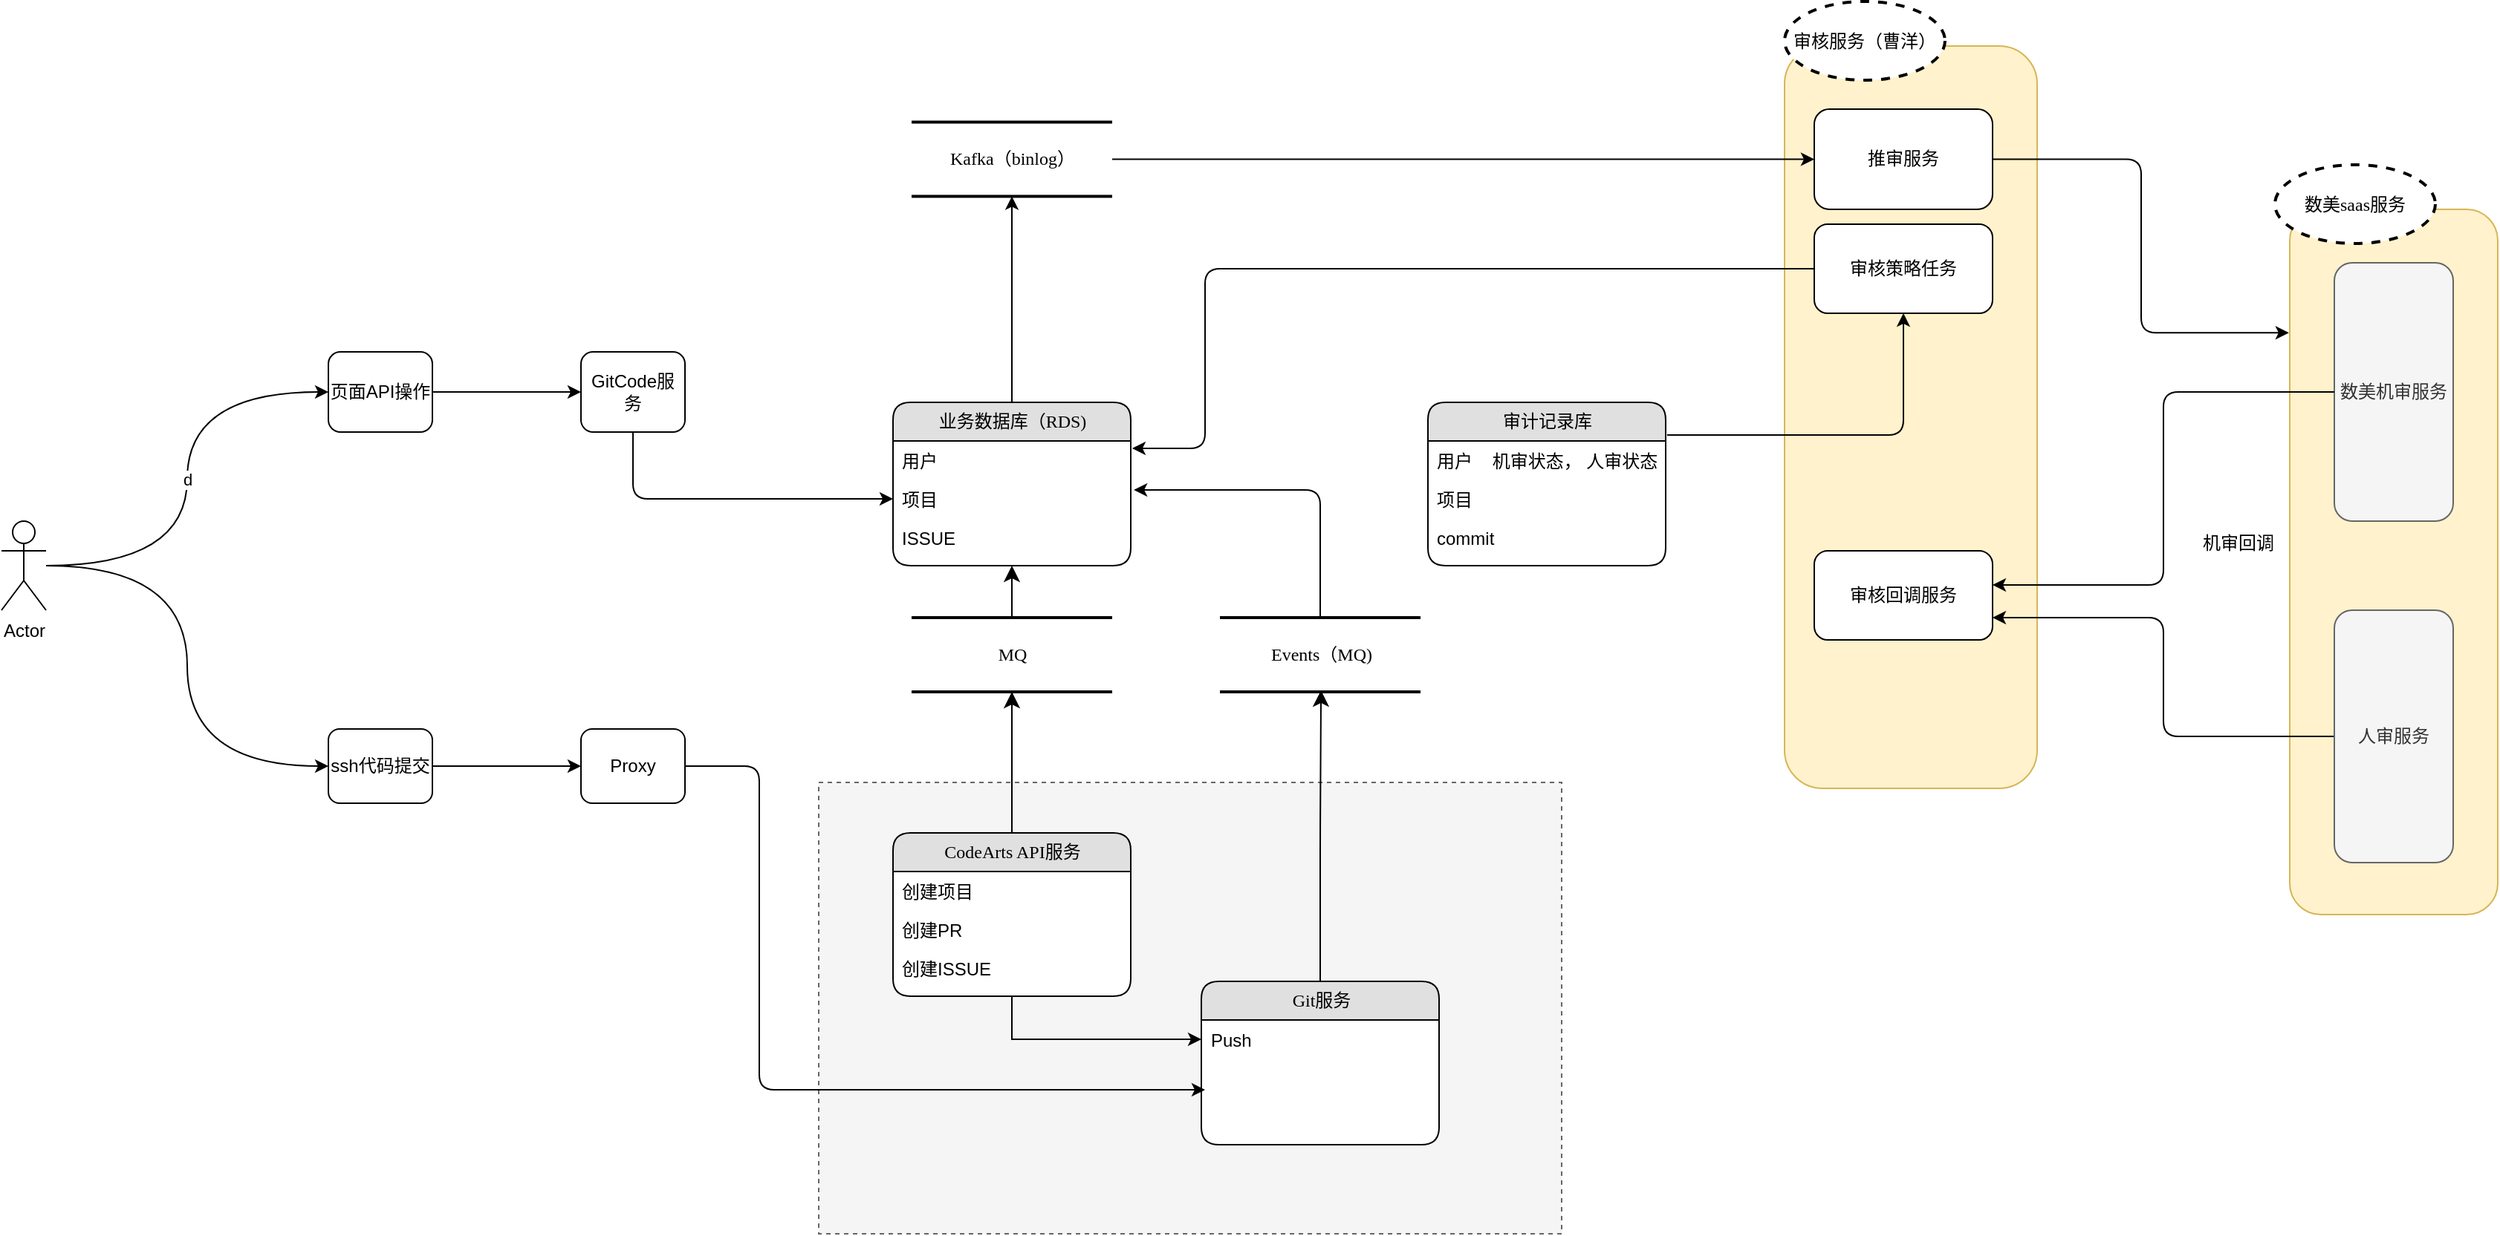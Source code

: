 <mxfile version="24.7.7">
  <diagram name="Page-1" id="5d7acffa-a066-3a61-03fe-96351882024d">
    <mxGraphModel dx="2126" dy="733" grid="1" gridSize="10" guides="1" tooltips="1" connect="1" arrows="1" fold="1" page="1" pageScale="1" pageWidth="1100" pageHeight="850" background="#ffffff" math="0" shadow="0">
      <root>
        <mxCell id="0" />
        <mxCell id="1" parent="0" />
        <mxCell id="vtATLOSWXIryipIcziMr-9" value="" style="rounded=1;whiteSpace=wrap;html=1;fillColor=#fff2cc;strokeColor=#d6b656;" vertex="1" parent="1">
          <mxGeometry x="1010" y="40" width="170" height="500" as="geometry" />
        </mxCell>
        <mxCell id="imnt6nDGJXxiNWujyOB6-51" value="" style="rounded=0;whiteSpace=wrap;html=1;fillColor=#f5f5f5;fontColor=#333333;strokeColor=#666666;dashed=1;" parent="1" vertex="1">
          <mxGeometry x="360" y="536" width="500" height="304" as="geometry" />
        </mxCell>
        <mxCell id="imnt6nDGJXxiNWujyOB6-49" value="" style="rounded=1;whiteSpace=wrap;html=1;fillColor=#fff2cc;strokeColor=#d6b656;" parent="1" vertex="1">
          <mxGeometry x="1350" y="150" width="140" height="475" as="geometry" />
        </mxCell>
        <mxCell id="2debaab0fafb2da2-10" value="MQ" style="html=1;rounded=0;shadow=0;comic=0;labelBackgroundColor=none;strokeWidth=2;fontFamily=Verdana;fontSize=12;align=center;shape=mxgraph.ios7ui.horLines;" parent="1" vertex="1">
          <mxGeometry x="422.5" y="425" width="135" height="50" as="geometry" />
        </mxCell>
        <mxCell id="imnt6nDGJXxiNWujyOB6-6" style="edgeStyle=orthogonalEdgeStyle;rounded=0;orthogonalLoop=1;jettySize=auto;html=1;" parent="1" source="21ea969265ad0168-14" edge="1" target="imnt6nDGJXxiNWujyOB6-7">
          <mxGeometry relative="1" as="geometry">
            <mxPoint x="490" y="200" as="targetPoint" />
          </mxGeometry>
        </mxCell>
        <mxCell id="21ea969265ad0168-14" value="业务数据库（RDS)" style="swimlane;html=1;fontStyle=0;childLayout=stackLayout;horizontal=1;startSize=26;fillColor=#e0e0e0;horizontalStack=0;resizeParent=1;resizeLast=0;collapsible=1;marginBottom=0;swimlaneFillColor=#ffffff;align=center;rounded=1;shadow=0;comic=0;labelBackgroundColor=none;strokeWidth=1;fontFamily=Verdana;fontSize=12" parent="1" vertex="1">
          <mxGeometry x="410" y="280" width="160" height="110" as="geometry" />
        </mxCell>
        <mxCell id="21ea969265ad0168-15" value="用户" style="text;html=1;strokeColor=none;fillColor=none;spacingLeft=4;spacingRight=4;whiteSpace=wrap;overflow=hidden;rotatable=0;points=[[0,0.5],[1,0.5]];portConstraint=eastwest;" parent="21ea969265ad0168-14" vertex="1">
          <mxGeometry y="26" width="160" height="26" as="geometry" />
        </mxCell>
        <mxCell id="21ea969265ad0168-16" value="项目" style="text;html=1;strokeColor=none;fillColor=none;spacingLeft=4;spacingRight=4;whiteSpace=wrap;overflow=hidden;rotatable=0;points=[[0,0.5],[1,0.5]];portConstraint=eastwest;" parent="21ea969265ad0168-14" vertex="1">
          <mxGeometry y="52" width="160" height="26" as="geometry" />
        </mxCell>
        <mxCell id="21ea969265ad0168-17" value="ISSUE" style="text;html=1;strokeColor=none;fillColor=none;spacingLeft=4;spacingRight=4;whiteSpace=wrap;overflow=hidden;rotatable=0;points=[[0,0.5],[1,0.5]];portConstraint=eastwest;" parent="21ea969265ad0168-14" vertex="1">
          <mxGeometry y="78" width="160" height="26" as="geometry" />
        </mxCell>
        <mxCell id="vtATLOSWXIryipIcziMr-11" style="edgeStyle=orthogonalEdgeStyle;rounded=0;orthogonalLoop=1;jettySize=auto;html=1;" edge="1" parent="1" source="21ea969265ad0168-18" target="21ea969265ad0168-27">
          <mxGeometry relative="1" as="geometry" />
        </mxCell>
        <mxCell id="21ea969265ad0168-18" value="CodeArts API服务" style="swimlane;html=1;fontStyle=0;childLayout=stackLayout;horizontal=1;startSize=26;fillColor=#e0e0e0;horizontalStack=0;resizeParent=1;resizeLast=0;collapsible=1;marginBottom=0;swimlaneFillColor=#ffffff;align=center;rounded=1;shadow=0;comic=0;labelBackgroundColor=none;strokeWidth=1;fontFamily=Verdana;fontSize=12" parent="1" vertex="1">
          <mxGeometry x="410" y="570" width="160" height="110" as="geometry" />
        </mxCell>
        <mxCell id="21ea969265ad0168-20" value="创建项目" style="text;html=1;strokeColor=none;fillColor=none;spacingLeft=4;spacingRight=4;whiteSpace=wrap;overflow=hidden;rotatable=0;points=[[0,0.5],[1,0.5]];portConstraint=eastwest;" parent="21ea969265ad0168-18" vertex="1">
          <mxGeometry y="26" width="160" height="26" as="geometry" />
        </mxCell>
        <mxCell id="21ea969265ad0168-51" value="创建PR" style="text;html=1;strokeColor=none;fillColor=none;spacingLeft=4;spacingRight=4;whiteSpace=wrap;overflow=hidden;rotatable=0;points=[[0,0.5],[1,0.5]];portConstraint=eastwest;" parent="21ea969265ad0168-18" vertex="1">
          <mxGeometry y="52" width="160" height="26" as="geometry" />
        </mxCell>
        <mxCell id="21ea969265ad0168-21" value="创建ISSUE" style="text;html=1;strokeColor=none;fillColor=none;spacingLeft=4;spacingRight=4;whiteSpace=wrap;overflow=hidden;rotatable=0;points=[[0,0.5],[1,0.5]];portConstraint=eastwest;" parent="21ea969265ad0168-18" vertex="1">
          <mxGeometry y="78" width="160" height="26" as="geometry" />
        </mxCell>
        <mxCell id="21ea969265ad0168-26" value="Git服务" style="swimlane;html=1;fontStyle=0;childLayout=stackLayout;horizontal=1;startSize=26;fillColor=#e0e0e0;horizontalStack=0;resizeParent=1;resizeLast=0;collapsible=1;marginBottom=0;swimlaneFillColor=#ffffff;align=center;rounded=1;shadow=0;comic=0;labelBackgroundColor=none;strokeWidth=1;fontFamily=Verdana;fontSize=12" parent="1" vertex="1">
          <mxGeometry x="617.5" y="670" width="160" height="110" as="geometry" />
        </mxCell>
        <mxCell id="21ea969265ad0168-27" value="Push" style="text;html=1;strokeColor=none;fillColor=none;spacingLeft=4;spacingRight=4;whiteSpace=wrap;overflow=hidden;rotatable=0;points=[[0,0.5],[1,0.5]];portConstraint=eastwest;" parent="21ea969265ad0168-26" vertex="1">
          <mxGeometry y="26" width="160" height="26" as="geometry" />
        </mxCell>
        <mxCell id="21ea969265ad0168-30" value="Events（MQ)" style="html=1;rounded=0;shadow=0;comic=0;labelBackgroundColor=none;strokeWidth=2;fontFamily=Verdana;fontSize=12;align=center;shape=mxgraph.ios7ui.horLines;" parent="1" vertex="1">
          <mxGeometry x="630" y="425" width="135" height="50" as="geometry" />
        </mxCell>
        <mxCell id="21ea969265ad0168-31" style="edgeStyle=none;html=1;labelBackgroundColor=none;startFill=0;startSize=8;endFill=1;endSize=8;fontFamily=Verdana;fontSize=12;" parent="1" source="21ea969265ad0168-18" target="2debaab0fafb2da2-10" edge="1">
          <mxGeometry relative="1" as="geometry" />
        </mxCell>
        <mxCell id="21ea969265ad0168-32" style="edgeStyle=none;html=1;labelBackgroundColor=none;startFill=0;startSize=8;endFill=1;endSize=8;fontFamily=Verdana;fontSize=12;" parent="1" source="2debaab0fafb2da2-10" target="21ea969265ad0168-14" edge="1">
          <mxGeometry relative="1" as="geometry" />
        </mxCell>
        <mxCell id="21ea969265ad0168-37" style="edgeStyle=orthogonalEdgeStyle;html=1;labelBackgroundColor=none;startFill=0;startSize=8;endFill=1;endSize=8;fontFamily=Verdana;fontSize=12;entryX=0.504;entryY=0.98;entryDx=0;entryDy=0;entryPerimeter=0;" parent="1" source="21ea969265ad0168-26" target="21ea969265ad0168-30" edge="1">
          <mxGeometry relative="1" as="geometry" />
        </mxCell>
        <mxCell id="imnt6nDGJXxiNWujyOB6-5" style="edgeStyle=orthogonalEdgeStyle;rounded=1;orthogonalLoop=1;jettySize=auto;html=1;entryX=1.013;entryY=0.269;entryDx=0;entryDy=0;entryPerimeter=0;curved=0;" parent="1" source="21ea969265ad0168-30" target="21ea969265ad0168-16" edge="1">
          <mxGeometry relative="1" as="geometry" />
        </mxCell>
        <mxCell id="imnt6nDGJXxiNWujyOB6-7" value="Kafka（binlog）" style="html=1;rounded=0;shadow=0;comic=0;labelBackgroundColor=none;strokeWidth=2;fontFamily=Verdana;fontSize=12;align=center;shape=mxgraph.ios7ui.horLines;" parent="1" vertex="1">
          <mxGeometry x="422.5" y="91.25" width="135" height="50" as="geometry" />
        </mxCell>
        <mxCell id="imnt6nDGJXxiNWujyOB6-9" style="edgeStyle=orthogonalEdgeStyle;rounded=0;orthogonalLoop=1;jettySize=auto;html=1;entryX=0;entryY=0.5;entryDx=0;entryDy=0;curved=1;" parent="1" source="imnt6nDGJXxiNWujyOB6-7" target="vtATLOSWXIryipIcziMr-1" edge="1">
          <mxGeometry relative="1" as="geometry">
            <mxPoint x="793.04" y="141.94" as="targetPoint" />
          </mxGeometry>
        </mxCell>
        <mxCell id="imnt6nDGJXxiNWujyOB6-13" value="d" style="edgeStyle=orthogonalEdgeStyle;rounded=0;orthogonalLoop=1;jettySize=auto;html=1;entryX=0;entryY=0.5;entryDx=0;entryDy=0;elbow=vertical;curved=1;" parent="1" source="imnt6nDGJXxiNWujyOB6-10" target="imnt6nDGJXxiNWujyOB6-11" edge="1">
          <mxGeometry relative="1" as="geometry" />
        </mxCell>
        <mxCell id="imnt6nDGJXxiNWujyOB6-14" style="edgeStyle=orthogonalEdgeStyle;rounded=0;orthogonalLoop=1;jettySize=auto;html=1;entryX=0;entryY=0.5;entryDx=0;entryDy=0;curved=1;" parent="1" source="imnt6nDGJXxiNWujyOB6-10" target="imnt6nDGJXxiNWujyOB6-12" edge="1">
          <mxGeometry relative="1" as="geometry" />
        </mxCell>
        <mxCell id="imnt6nDGJXxiNWujyOB6-10" value="Actor" style="shape=umlActor;verticalLabelPosition=bottom;verticalAlign=top;html=1;outlineConnect=0;" parent="1" vertex="1">
          <mxGeometry x="-190" y="360" width="30" height="60" as="geometry" />
        </mxCell>
        <mxCell id="imnt6nDGJXxiNWujyOB6-22" style="edgeStyle=orthogonalEdgeStyle;rounded=0;orthogonalLoop=1;jettySize=auto;html=1;entryX=0;entryY=0.5;entryDx=0;entryDy=0;" parent="1" source="imnt6nDGJXxiNWujyOB6-11" target="imnt6nDGJXxiNWujyOB6-21" edge="1">
          <mxGeometry relative="1" as="geometry" />
        </mxCell>
        <mxCell id="imnt6nDGJXxiNWujyOB6-11" value="页面API操作" style="rounded=1;whiteSpace=wrap;html=1;" parent="1" vertex="1">
          <mxGeometry x="30" y="246" width="70" height="54" as="geometry" />
        </mxCell>
        <mxCell id="imnt6nDGJXxiNWujyOB6-16" style="edgeStyle=orthogonalEdgeStyle;rounded=0;orthogonalLoop=1;jettySize=auto;html=1;entryX=0;entryY=0.5;entryDx=0;entryDy=0;" parent="1" source="imnt6nDGJXxiNWujyOB6-12" target="imnt6nDGJXxiNWujyOB6-15" edge="1">
          <mxGeometry relative="1" as="geometry" />
        </mxCell>
        <mxCell id="imnt6nDGJXxiNWujyOB6-12" value="ssh代码提交" style="rounded=1;whiteSpace=wrap;html=1;" parent="1" vertex="1">
          <mxGeometry x="30" y="500" width="70" height="50" as="geometry" />
        </mxCell>
        <mxCell id="vtATLOSWXIryipIcziMr-10" style="edgeStyle=orthogonalEdgeStyle;rounded=1;orthogonalLoop=1;jettySize=auto;html=1;curved=0;" edge="1" parent="1" source="imnt6nDGJXxiNWujyOB6-15">
          <mxGeometry relative="1" as="geometry">
            <mxPoint x="620" y="743" as="targetPoint" />
            <Array as="points">
              <mxPoint x="320" y="525" />
              <mxPoint x="320" y="743" />
            </Array>
          </mxGeometry>
        </mxCell>
        <mxCell id="imnt6nDGJXxiNWujyOB6-15" value="Proxy" style="rounded=1;whiteSpace=wrap;html=1;" parent="1" vertex="1">
          <mxGeometry x="200" y="500" width="70" height="50" as="geometry" />
        </mxCell>
        <mxCell id="imnt6nDGJXxiNWujyOB6-23" style="edgeStyle=orthogonalEdgeStyle;rounded=1;orthogonalLoop=1;jettySize=auto;html=1;entryX=0;entryY=0.5;entryDx=0;entryDy=0;curved=0;" parent="1" source="imnt6nDGJXxiNWujyOB6-21" target="21ea969265ad0168-16" edge="1">
          <mxGeometry relative="1" as="geometry" />
        </mxCell>
        <mxCell id="imnt6nDGJXxiNWujyOB6-21" value="GitCode服务" style="rounded=1;whiteSpace=wrap;html=1;" parent="1" vertex="1">
          <mxGeometry x="200" y="246" width="70" height="54" as="geometry" />
        </mxCell>
        <mxCell id="imnt6nDGJXxiNWujyOB6-31" value="数美机审服务" style="rounded=1;whiteSpace=wrap;html=1;fillColor=#f5f5f5;fontColor=#333333;strokeColor=#666666;" parent="1" vertex="1">
          <mxGeometry x="1380" y="186" width="80" height="174" as="geometry" />
        </mxCell>
        <mxCell id="imnt6nDGJXxiNWujyOB6-32" style="edgeStyle=orthogonalEdgeStyle;rounded=1;orthogonalLoop=1;jettySize=auto;html=1;curved=0;entryX=-0.004;entryY=0.175;entryDx=0;entryDy=0;entryPerimeter=0;exitX=1;exitY=0.5;exitDx=0;exitDy=0;" parent="1" source="vtATLOSWXIryipIcziMr-1" target="imnt6nDGJXxiNWujyOB6-49" edge="1">
          <mxGeometry relative="1" as="geometry">
            <mxPoint x="950" y="215" as="sourcePoint" />
          </mxGeometry>
        </mxCell>
        <mxCell id="vtATLOSWXIryipIcziMr-2" style="edgeStyle=orthogonalEdgeStyle;rounded=1;orthogonalLoop=1;jettySize=auto;html=1;entryX=0.5;entryY=1;entryDx=0;entryDy=0;exitX=1.006;exitY=-0.154;exitDx=0;exitDy=0;exitPerimeter=0;curved=0;" edge="1" parent="1" source="imnt6nDGJXxiNWujyOB6-34" target="imnt6nDGJXxiNWujyOB6-42">
          <mxGeometry relative="1" as="geometry" />
        </mxCell>
        <mxCell id="imnt6nDGJXxiNWujyOB6-33" value="审计记录库" style="swimlane;html=1;fontStyle=0;childLayout=stackLayout;horizontal=1;startSize=26;fillColor=#e0e0e0;horizontalStack=0;resizeParent=1;resizeLast=0;collapsible=1;marginBottom=0;swimlaneFillColor=#ffffff;align=center;rounded=1;shadow=0;comic=0;labelBackgroundColor=none;strokeWidth=1;fontFamily=Verdana;fontSize=12" parent="1" vertex="1">
          <mxGeometry x="770" y="280" width="160" height="110" as="geometry" />
        </mxCell>
        <mxCell id="imnt6nDGJXxiNWujyOB6-34" value="用户&amp;nbsp; &amp;nbsp; 机审状态， 人审状态" style="text;html=1;strokeColor=none;fillColor=none;spacingLeft=4;spacingRight=4;whiteSpace=wrap;overflow=hidden;rotatable=0;points=[[0,0.5],[1,0.5]];portConstraint=eastwest;" parent="imnt6nDGJXxiNWujyOB6-33" vertex="1">
          <mxGeometry y="26" width="160" height="26" as="geometry" />
        </mxCell>
        <mxCell id="imnt6nDGJXxiNWujyOB6-35" value="项目" style="text;html=1;strokeColor=none;fillColor=none;spacingLeft=4;spacingRight=4;whiteSpace=wrap;overflow=hidden;rotatable=0;points=[[0,0.5],[1,0.5]];portConstraint=eastwest;" parent="imnt6nDGJXxiNWujyOB6-33" vertex="1">
          <mxGeometry y="52" width="160" height="26" as="geometry" />
        </mxCell>
        <mxCell id="imnt6nDGJXxiNWujyOB6-36" value="commit" style="text;html=1;strokeColor=none;fillColor=none;spacingLeft=4;spacingRight=4;whiteSpace=wrap;overflow=hidden;rotatable=0;points=[[0,0.5],[1,0.5]];portConstraint=eastwest;" parent="imnt6nDGJXxiNWujyOB6-33" vertex="1">
          <mxGeometry y="78" width="160" height="32" as="geometry" />
        </mxCell>
        <mxCell id="imnt6nDGJXxiNWujyOB6-42" value="审核策略任务" style="rounded=1;whiteSpace=wrap;html=1;" parent="1" vertex="1">
          <mxGeometry x="1030" y="160" width="120" height="60" as="geometry" />
        </mxCell>
        <mxCell id="imnt6nDGJXxiNWujyOB6-44" style="edgeStyle=orthogonalEdgeStyle;rounded=1;orthogonalLoop=1;jettySize=auto;html=1;entryX=1.006;entryY=0.192;entryDx=0;entryDy=0;entryPerimeter=0;curved=0;exitX=0;exitY=0.5;exitDx=0;exitDy=0;" parent="1" source="imnt6nDGJXxiNWujyOB6-42" target="21ea969265ad0168-15" edge="1">
          <mxGeometry relative="1" as="geometry">
            <Array as="points">
              <mxPoint x="620" y="190" />
              <mxPoint x="620" y="311" />
            </Array>
          </mxGeometry>
        </mxCell>
        <mxCell id="vtATLOSWXIryipIcziMr-7" style="edgeStyle=orthogonalEdgeStyle;rounded=1;orthogonalLoop=1;jettySize=auto;html=1;entryX=1;entryY=0.75;entryDx=0;entryDy=0;curved=0;" edge="1" parent="1" source="imnt6nDGJXxiNWujyOB6-45" target="vtATLOSWXIryipIcziMr-5">
          <mxGeometry relative="1" as="geometry" />
        </mxCell>
        <mxCell id="imnt6nDGJXxiNWujyOB6-45" value="人审服务" style="rounded=1;whiteSpace=wrap;html=1;fillColor=#f5f5f5;fontColor=#333333;strokeColor=#666666;" parent="1" vertex="1">
          <mxGeometry x="1380" y="420" width="80" height="170" as="geometry" />
        </mxCell>
        <mxCell id="imnt6nDGJXxiNWujyOB6-48" value="机审回调" style="text;html=1;align=center;verticalAlign=middle;resizable=0;points=[];autosize=1;strokeColor=none;fillColor=none;" parent="1" vertex="1">
          <mxGeometry x="1280" y="360" width="70" height="30" as="geometry" />
        </mxCell>
        <mxCell id="vtATLOSWXIryipIcziMr-1" value="推审服务" style="rounded=1;whiteSpace=wrap;html=1;" vertex="1" parent="1">
          <mxGeometry x="1030" y="82.5" width="120" height="67.5" as="geometry" />
        </mxCell>
        <mxCell id="vtATLOSWXIryipIcziMr-5" value="审核回调服务" style="rounded=1;whiteSpace=wrap;html=1;" vertex="1" parent="1">
          <mxGeometry x="1030" y="380" width="120" height="60" as="geometry" />
        </mxCell>
        <mxCell id="vtATLOSWXIryipIcziMr-8" style="edgeStyle=orthogonalEdgeStyle;rounded=1;orthogonalLoop=1;jettySize=auto;html=1;entryX=1;entryY=0.383;entryDx=0;entryDy=0;entryPerimeter=0;curved=0;" edge="1" parent="1" source="imnt6nDGJXxiNWujyOB6-31" target="vtATLOSWXIryipIcziMr-5">
          <mxGeometry relative="1" as="geometry" />
        </mxCell>
        <mxCell id="vtATLOSWXIryipIcziMr-12" value="&lt;font face=&quot;Comic Sans MS&quot;&gt;数美saas服务&lt;/font&gt;" style="ellipse;whiteSpace=wrap;html=1;align=center;container=1;recursiveResize=0;treeFolding=1;strokeWidth=2;dashed=1;" vertex="1" parent="1">
          <mxGeometry x="1340" y="120" width="108" height="53" as="geometry" />
        </mxCell>
        <mxCell id="vtATLOSWXIryipIcziMr-13" value="&lt;font face=&quot;Comic Sans MS&quot;&gt;审核服务（曹洋）&lt;/font&gt;" style="ellipse;whiteSpace=wrap;html=1;align=center;container=1;recursiveResize=0;treeFolding=1;strokeWidth=2;dashed=1;" vertex="1" parent="1">
          <mxGeometry x="1010" y="10" width="108" height="53" as="geometry" />
        </mxCell>
      </root>
    </mxGraphModel>
  </diagram>
</mxfile>
